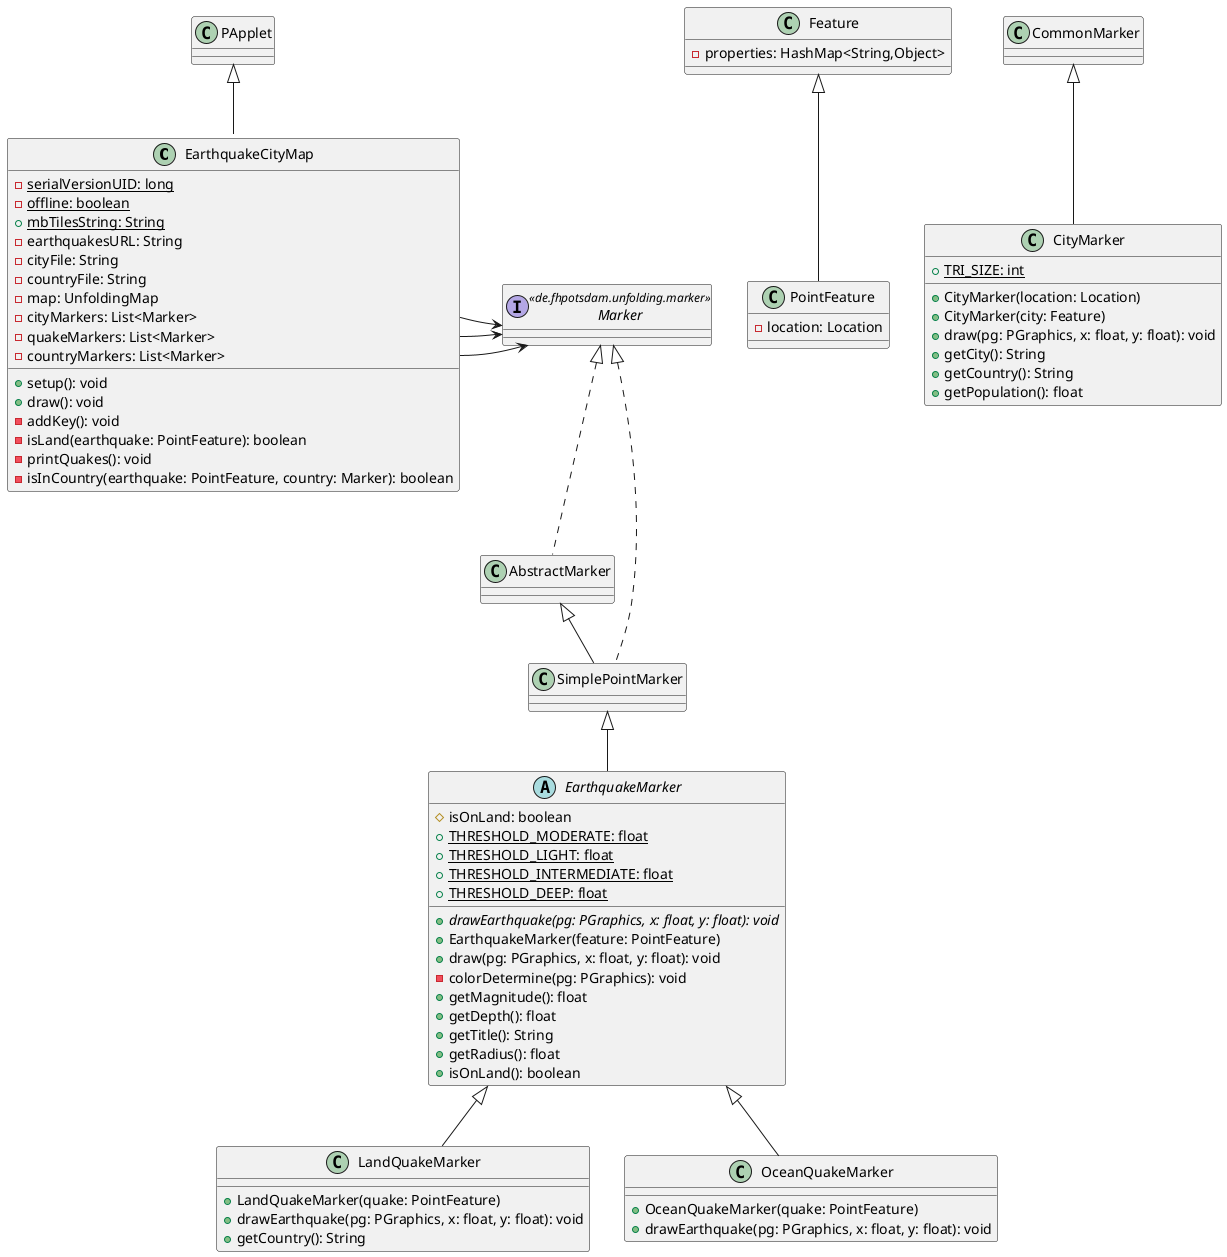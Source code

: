 @startuml


class EarthquakeCityMap [[java:module4.EarthquakeCityMap]] {
	-{static} serialVersionUID: long
	-{static} offline: boolean
	+{static} mbTilesString: String
	-earthquakesURL: String
	-cityFile: String
	-countryFile: String
	-map: UnfoldingMap
	-cityMarkers: List<Marker>
	-quakeMarkers: List<Marker>
	-countryMarkers: List<Marker>
	+setup(): void
	+draw(): void
	-addKey(): void
	-isLand(earthquake: PointFeature): boolean
	-printQuakes(): void
	-isInCountry(earthquake: PointFeature, country: Marker): boolean
}

class Feature {
 -properties: HashMap<String,Object>
}

class PointFeature extends Feature{
 -location: Location
}

abstract class AbstractMarker{

}


class SimplePointMarker {
}

class SimplePointMarker implements Marker
class SimplePointMarker extends AbstractMarker
class AbstractMarker implements Marker

abstract class EarthquakeMarker [[java:module4.EarthquakeMarker]] {
	#isOnLand: boolean
	+{static} THRESHOLD_MODERATE: float
	+{static} THRESHOLD_LIGHT: float
	+{static} THRESHOLD_INTERMEDIATE: float
	+{static} THRESHOLD_DEEP: float
	+{abstract} drawEarthquake(pg: PGraphics, x: float, y: float): void
	+EarthquakeMarker(feature: PointFeature)
	+draw(pg: PGraphics, x: float, y: float): void
	-colorDetermine(pg: PGraphics): void
	+getMagnitude(): float
	+getDepth(): float
	+getTitle(): String
	+getRadius(): float
	+isOnLand(): boolean
}

SimplePointMarker <|-- EarthquakeMarker

class CityMarker [[java:module4.CityMarker]] {
	+{static} TRI_SIZE: int
	+CityMarker(location: Location)
	+CityMarker(city: Feature)
	+draw(pg: PGraphics, x: float, y: float): void
	+getCity(): String
	+getCountry(): String
	+getPopulation(): float
}

CommonMarker <|-- CityMarker

class LandQuakeMarker [[java:module4.LandQuakeMarker]] {
	+LandQuakeMarker(quake: PointFeature)
	+drawEarthquake(pg: PGraphics, x: float, y: float): void
	+getCountry(): String
}

EarthquakeMarker <|-- LandQuakeMarker



class OceanQuakeMarker [[java:module4.OceanQuakeMarker]] {
	+OceanQuakeMarker(quake: PointFeature)
	+drawEarthquake(pg: PGraphics, x: float, y: float): void
}
EarthquakeMarker <|-- OceanQuakeMarker




PApplet <|-- EarthquakeCityMap
EarthquakeCityMap::cityMarkers -> Marker
EarthquakeCityMap::quakeMarkers -> Marker
EarthquakeCityMap::countryMarkers -> Marker
 
Interface Marker <<de.fhpotsdam.unfolding.marker>>
class PApplet {
}


@enduml